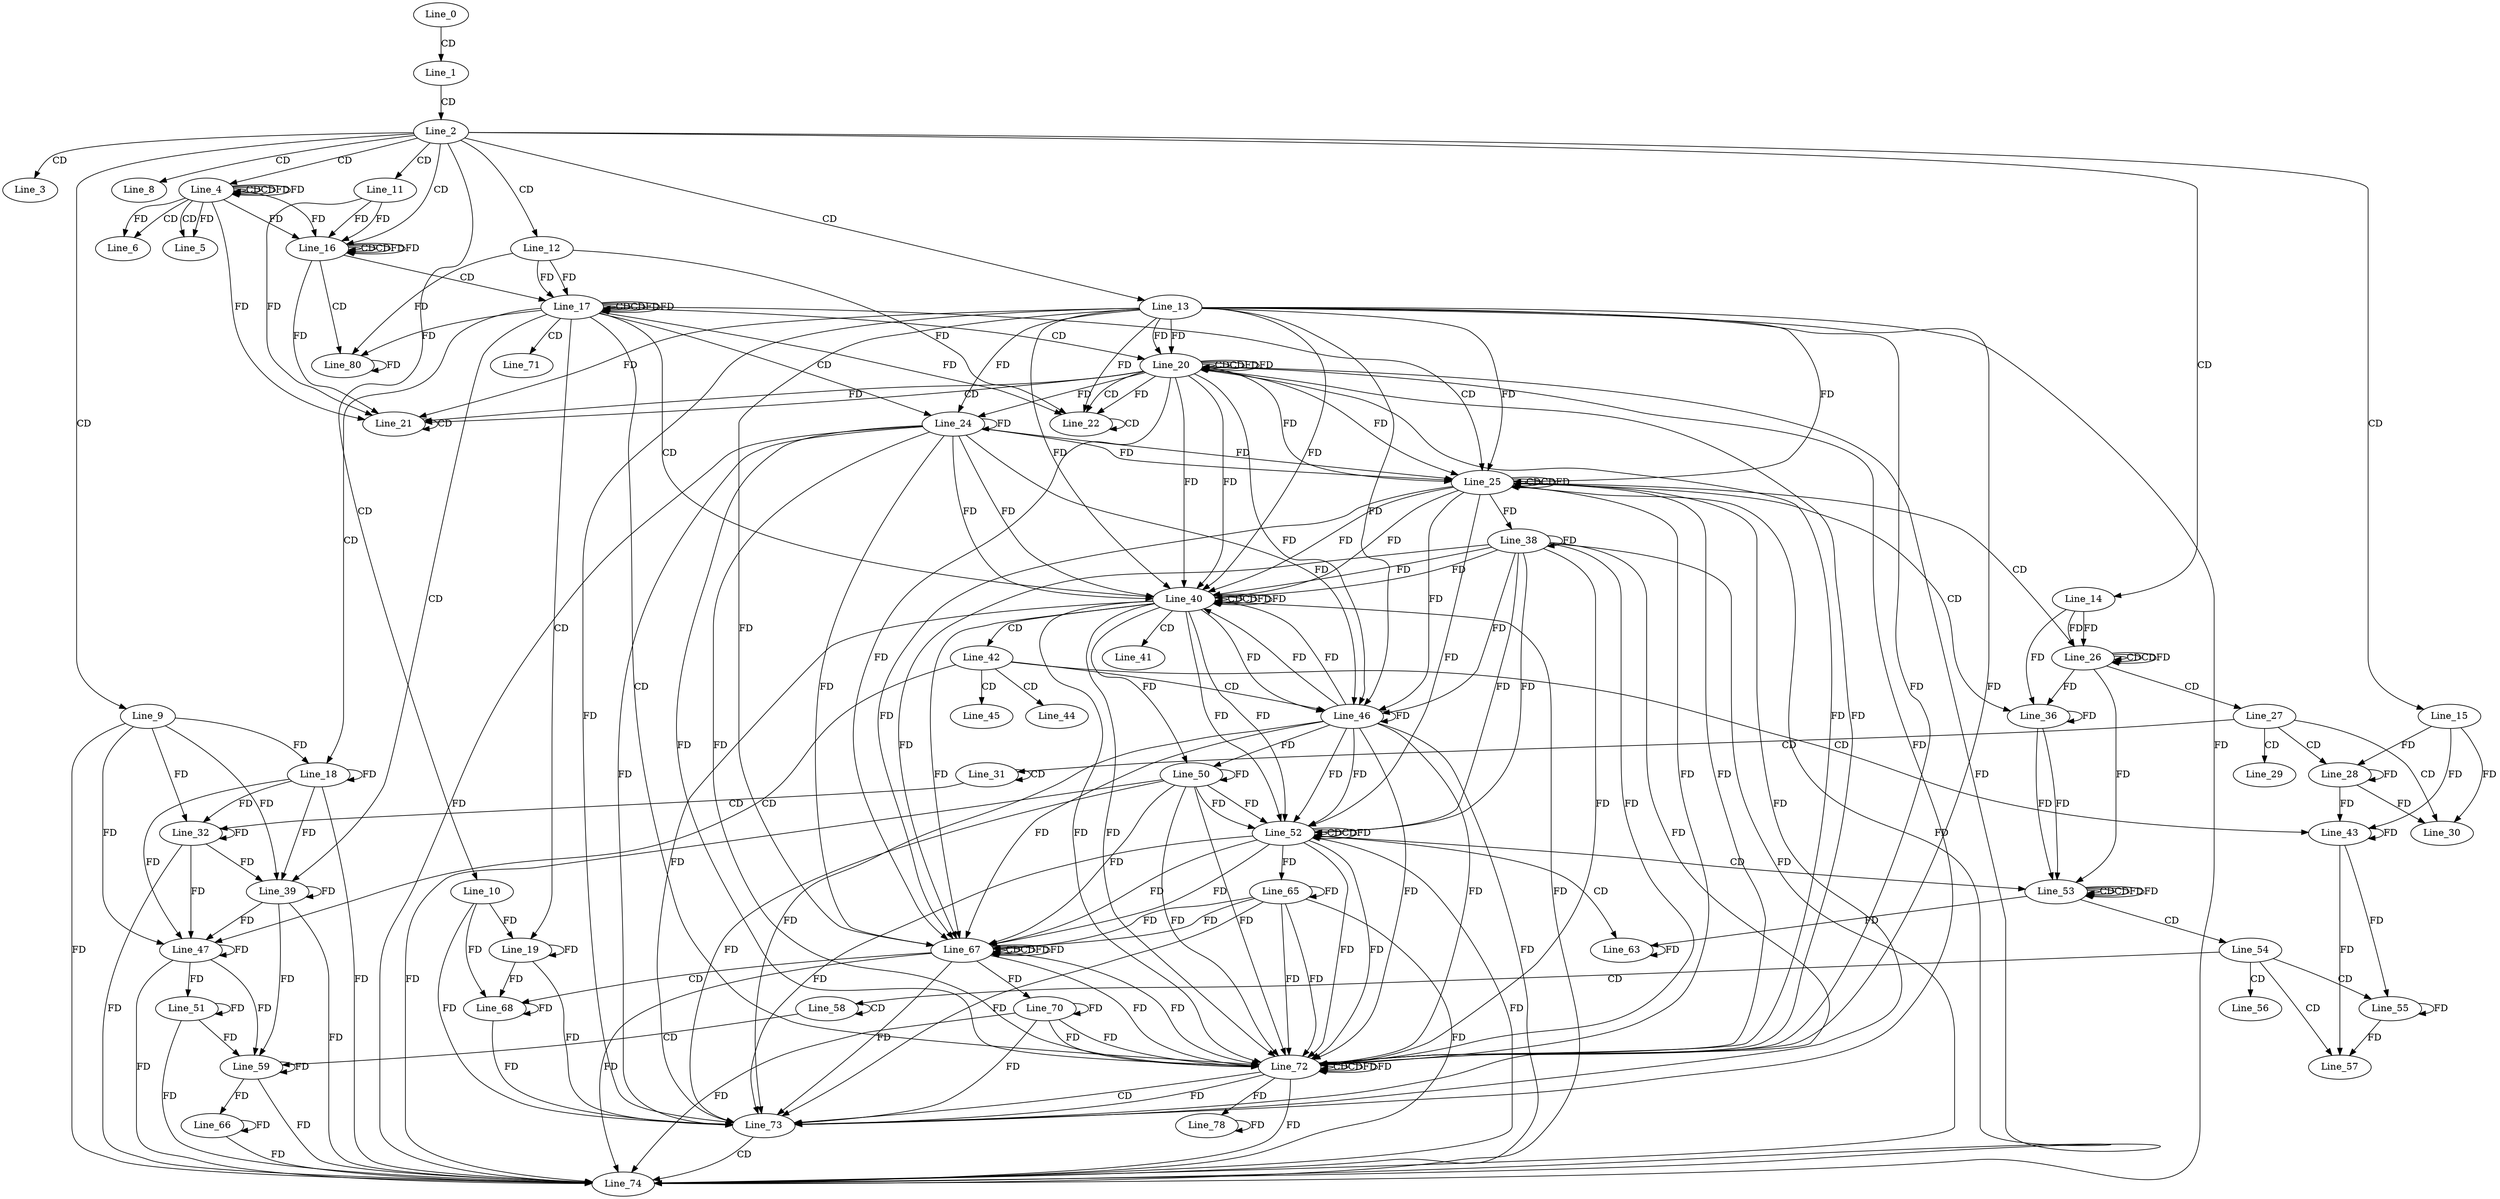 digraph G {
  Line_0;
  Line_1;
  Line_2;
  Line_3;
  Line_4;
  Line_4;
  Line_4;
  Line_5;
  Line_6;
  Line_8;
  Line_9;
  Line_10;
  Line_11;
  Line_12;
  Line_13;
  Line_14;
  Line_15;
  Line_16;
  Line_16;
  Line_16;
  Line_17;
  Line_17;
  Line_17;
  Line_18;
  Line_19;
  Line_20;
  Line_20;
  Line_20;
  Line_21;
  Line_21;
  Line_22;
  Line_22;
  Line_24;
  Line_25;
  Line_25;
  Line_25;
  Line_26;
  Line_26;
  Line_26;
  Line_27;
  Line_28;
  Line_29;
  Line_30;
  Line_31;
  Line_31;
  Line_32;
  Line_36;
  Line_38;
  Line_39;
  Line_40;
  Line_40;
  Line_40;
  Line_41;
  Line_42;
  Line_43;
  Line_44;
  Line_45;
  Line_46;
  Line_47;
  Line_50;
  Line_51;
  Line_52;
  Line_52;
  Line_52;
  Line_53;
  Line_53;
  Line_53;
  Line_54;
  Line_55;
  Line_56;
  Line_57;
  Line_58;
  Line_58;
  Line_59;
  Line_63;
  Line_65;
  Line_66;
  Line_67;
  Line_67;
  Line_67;
  Line_68;
  Line_70;
  Line_71;
  Line_72;
  Line_72;
  Line_72;
  Line_73;
  Line_73;
  Line_74;
  Line_74;
  Line_78;
  Line_80;
  Line_0 -> Line_1 [ label="CD" ];
  Line_1 -> Line_2 [ label="CD" ];
  Line_2 -> Line_3 [ label="CD" ];
  Line_2 -> Line_4 [ label="CD" ];
  Line_4 -> Line_4 [ label="CD" ];
  Line_4 -> Line_4 [ label="CD" ];
  Line_4 -> Line_4 [ label="FD" ];
  Line_4 -> Line_5 [ label="CD" ];
  Line_4 -> Line_5 [ label="FD" ];
  Line_4 -> Line_6 [ label="CD" ];
  Line_4 -> Line_6 [ label="FD" ];
  Line_2 -> Line_8 [ label="CD" ];
  Line_2 -> Line_9 [ label="CD" ];
  Line_2 -> Line_10 [ label="CD" ];
  Line_2 -> Line_11 [ label="CD" ];
  Line_2 -> Line_12 [ label="CD" ];
  Line_2 -> Line_13 [ label="CD" ];
  Line_2 -> Line_14 [ label="CD" ];
  Line_2 -> Line_15 [ label="CD" ];
  Line_2 -> Line_16 [ label="CD" ];
  Line_16 -> Line_16 [ label="CD" ];
  Line_4 -> Line_16 [ label="FD" ];
  Line_11 -> Line_16 [ label="FD" ];
  Line_16 -> Line_16 [ label="CD" ];
  Line_16 -> Line_16 [ label="FD" ];
  Line_4 -> Line_16 [ label="FD" ];
  Line_11 -> Line_16 [ label="FD" ];
  Line_16 -> Line_17 [ label="CD" ];
  Line_17 -> Line_17 [ label="CD" ];
  Line_12 -> Line_17 [ label="FD" ];
  Line_17 -> Line_17 [ label="CD" ];
  Line_17 -> Line_17 [ label="FD" ];
  Line_12 -> Line_17 [ label="FD" ];
  Line_17 -> Line_18 [ label="CD" ];
  Line_18 -> Line_18 [ label="FD" ];
  Line_9 -> Line_18 [ label="FD" ];
  Line_17 -> Line_19 [ label="CD" ];
  Line_19 -> Line_19 [ label="FD" ];
  Line_10 -> Line_19 [ label="FD" ];
  Line_17 -> Line_20 [ label="CD" ];
  Line_20 -> Line_20 [ label="CD" ];
  Line_13 -> Line_20 [ label="FD" ];
  Line_20 -> Line_20 [ label="CD" ];
  Line_20 -> Line_20 [ label="FD" ];
  Line_13 -> Line_20 [ label="FD" ];
  Line_20 -> Line_21 [ label="CD" ];
  Line_21 -> Line_21 [ label="CD" ];
  Line_16 -> Line_21 [ label="FD" ];
  Line_4 -> Line_21 [ label="FD" ];
  Line_11 -> Line_21 [ label="FD" ];
  Line_20 -> Line_21 [ label="FD" ];
  Line_13 -> Line_21 [ label="FD" ];
  Line_20 -> Line_22 [ label="CD" ];
  Line_22 -> Line_22 [ label="CD" ];
  Line_17 -> Line_22 [ label="FD" ];
  Line_12 -> Line_22 [ label="FD" ];
  Line_20 -> Line_22 [ label="FD" ];
  Line_13 -> Line_22 [ label="FD" ];
  Line_17 -> Line_24 [ label="CD" ];
  Line_20 -> Line_24 [ label="FD" ];
  Line_24 -> Line_24 [ label="FD" ];
  Line_13 -> Line_24 [ label="FD" ];
  Line_17 -> Line_25 [ label="CD" ];
  Line_25 -> Line_25 [ label="CD" ];
  Line_20 -> Line_25 [ label="FD" ];
  Line_24 -> Line_25 [ label="FD" ];
  Line_13 -> Line_25 [ label="FD" ];
  Line_25 -> Line_25 [ label="CD" ];
  Line_25 -> Line_25 [ label="FD" ];
  Line_20 -> Line_25 [ label="FD" ];
  Line_24 -> Line_25 [ label="FD" ];
  Line_13 -> Line_25 [ label="FD" ];
  Line_25 -> Line_26 [ label="CD" ];
  Line_26 -> Line_26 [ label="CD" ];
  Line_14 -> Line_26 [ label="FD" ];
  Line_26 -> Line_26 [ label="CD" ];
  Line_26 -> Line_26 [ label="FD" ];
  Line_14 -> Line_26 [ label="FD" ];
  Line_26 -> Line_27 [ label="CD" ];
  Line_27 -> Line_28 [ label="CD" ];
  Line_28 -> Line_28 [ label="FD" ];
  Line_15 -> Line_28 [ label="FD" ];
  Line_27 -> Line_29 [ label="CD" ];
  Line_27 -> Line_30 [ label="CD" ];
  Line_28 -> Line_30 [ label="FD" ];
  Line_15 -> Line_30 [ label="FD" ];
  Line_27 -> Line_31 [ label="CD" ];
  Line_31 -> Line_31 [ label="CD" ];
  Line_31 -> Line_32 [ label="CD" ];
  Line_32 -> Line_32 [ label="FD" ];
  Line_18 -> Line_32 [ label="FD" ];
  Line_9 -> Line_32 [ label="FD" ];
  Line_25 -> Line_36 [ label="CD" ];
  Line_26 -> Line_36 [ label="FD" ];
  Line_36 -> Line_36 [ label="FD" ];
  Line_14 -> Line_36 [ label="FD" ];
  Line_25 -> Line_38 [ label="FD" ];
  Line_38 -> Line_38 [ label="FD" ];
  Line_17 -> Line_39 [ label="CD" ];
  Line_32 -> Line_39 [ label="FD" ];
  Line_18 -> Line_39 [ label="FD" ];
  Line_39 -> Line_39 [ label="FD" ];
  Line_9 -> Line_39 [ label="FD" ];
  Line_17 -> Line_40 [ label="CD" ];
  Line_40 -> Line_40 [ label="CD" ];
  Line_25 -> Line_40 [ label="FD" ];
  Line_20 -> Line_40 [ label="FD" ];
  Line_24 -> Line_40 [ label="FD" ];
  Line_38 -> Line_40 [ label="FD" ];
  Line_13 -> Line_40 [ label="FD" ];
  Line_40 -> Line_40 [ label="CD" ];
  Line_40 -> Line_40 [ label="FD" ];
  Line_25 -> Line_40 [ label="FD" ];
  Line_20 -> Line_40 [ label="FD" ];
  Line_24 -> Line_40 [ label="FD" ];
  Line_38 -> Line_40 [ label="FD" ];
  Line_13 -> Line_40 [ label="FD" ];
  Line_40 -> Line_41 [ label="CD" ];
  Line_40 -> Line_42 [ label="CD" ];
  Line_42 -> Line_43 [ label="CD" ];
  Line_43 -> Line_43 [ label="FD" ];
  Line_28 -> Line_43 [ label="FD" ];
  Line_15 -> Line_43 [ label="FD" ];
  Line_42 -> Line_44 [ label="CD" ];
  Line_42 -> Line_45 [ label="CD" ];
  Line_42 -> Line_46 [ label="CD" ];
  Line_40 -> Line_46 [ label="FD" ];
  Line_46 -> Line_46 [ label="FD" ];
  Line_25 -> Line_46 [ label="FD" ];
  Line_20 -> Line_46 [ label="FD" ];
  Line_24 -> Line_46 [ label="FD" ];
  Line_38 -> Line_46 [ label="FD" ];
  Line_13 -> Line_46 [ label="FD" ];
  Line_42 -> Line_47 [ label="CD" ];
  Line_47 -> Line_47 [ label="FD" ];
  Line_32 -> Line_47 [ label="FD" ];
  Line_18 -> Line_47 [ label="FD" ];
  Line_39 -> Line_47 [ label="FD" ];
  Line_9 -> Line_47 [ label="FD" ];
  Line_40 -> Line_50 [ label="FD" ];
  Line_46 -> Line_50 [ label="FD" ];
  Line_50 -> Line_50 [ label="FD" ];
  Line_47 -> Line_51 [ label="FD" ];
  Line_51 -> Line_51 [ label="FD" ];
  Line_52 -> Line_52 [ label="CD" ];
  Line_40 -> Line_52 [ label="FD" ];
  Line_46 -> Line_52 [ label="FD" ];
  Line_25 -> Line_52 [ label="FD" ];
  Line_38 -> Line_52 [ label="FD" ];
  Line_50 -> Line_52 [ label="FD" ];
  Line_52 -> Line_52 [ label="CD" ];
  Line_52 -> Line_52 [ label="FD" ];
  Line_40 -> Line_52 [ label="FD" ];
  Line_46 -> Line_52 [ label="FD" ];
  Line_38 -> Line_52 [ label="FD" ];
  Line_50 -> Line_52 [ label="FD" ];
  Line_52 -> Line_53 [ label="CD" ];
  Line_53 -> Line_53 [ label="CD" ];
  Line_26 -> Line_53 [ label="FD" ];
  Line_36 -> Line_53 [ label="FD" ];
  Line_53 -> Line_53 [ label="CD" ];
  Line_53 -> Line_53 [ label="FD" ];
  Line_36 -> Line_53 [ label="FD" ];
  Line_53 -> Line_54 [ label="CD" ];
  Line_54 -> Line_55 [ label="CD" ];
  Line_55 -> Line_55 [ label="FD" ];
  Line_43 -> Line_55 [ label="FD" ];
  Line_54 -> Line_56 [ label="CD" ];
  Line_54 -> Line_57 [ label="CD" ];
  Line_55 -> Line_57 [ label="FD" ];
  Line_43 -> Line_57 [ label="FD" ];
  Line_54 -> Line_58 [ label="CD" ];
  Line_58 -> Line_58 [ label="CD" ];
  Line_58 -> Line_59 [ label="CD" ];
  Line_59 -> Line_59 [ label="FD" ];
  Line_47 -> Line_59 [ label="FD" ];
  Line_39 -> Line_59 [ label="FD" ];
  Line_51 -> Line_59 [ label="FD" ];
  Line_52 -> Line_63 [ label="CD" ];
  Line_53 -> Line_63 [ label="FD" ];
  Line_63 -> Line_63 [ label="FD" ];
  Line_52 -> Line_65 [ label="FD" ];
  Line_65 -> Line_65 [ label="FD" ];
  Line_59 -> Line_66 [ label="FD" ];
  Line_66 -> Line_66 [ label="FD" ];
  Line_67 -> Line_67 [ label="CD" ];
  Line_52 -> Line_67 [ label="FD" ];
  Line_65 -> Line_67 [ label="FD" ];
  Line_67 -> Line_67 [ label="CD" ];
  Line_67 -> Line_67 [ label="FD" ];
  Line_52 -> Line_67 [ label="FD" ];
  Line_40 -> Line_67 [ label="FD" ];
  Line_46 -> Line_67 [ label="FD" ];
  Line_25 -> Line_67 [ label="FD" ];
  Line_20 -> Line_67 [ label="FD" ];
  Line_24 -> Line_67 [ label="FD" ];
  Line_38 -> Line_67 [ label="FD" ];
  Line_50 -> Line_67 [ label="FD" ];
  Line_65 -> Line_67 [ label="FD" ];
  Line_13 -> Line_67 [ label="FD" ];
  Line_67 -> Line_68 [ label="CD" ];
  Line_68 -> Line_68 [ label="FD" ];
  Line_19 -> Line_68 [ label="FD" ];
  Line_10 -> Line_68 [ label="FD" ];
  Line_67 -> Line_70 [ label="FD" ];
  Line_70 -> Line_70 [ label="FD" ];
  Line_17 -> Line_71 [ label="CD" ];
  Line_17 -> Line_72 [ label="CD" ];
  Line_72 -> Line_72 [ label="CD" ];
  Line_67 -> Line_72 [ label="FD" ];
  Line_52 -> Line_72 [ label="FD" ];
  Line_40 -> Line_72 [ label="FD" ];
  Line_46 -> Line_72 [ label="FD" ];
  Line_25 -> Line_72 [ label="FD" ];
  Line_20 -> Line_72 [ label="FD" ];
  Line_24 -> Line_72 [ label="FD" ];
  Line_38 -> Line_72 [ label="FD" ];
  Line_50 -> Line_72 [ label="FD" ];
  Line_65 -> Line_72 [ label="FD" ];
  Line_70 -> Line_72 [ label="FD" ];
  Line_13 -> Line_72 [ label="FD" ];
  Line_72 -> Line_72 [ label="CD" ];
  Line_72 -> Line_72 [ label="FD" ];
  Line_67 -> Line_72 [ label="FD" ];
  Line_52 -> Line_72 [ label="FD" ];
  Line_40 -> Line_72 [ label="FD" ];
  Line_46 -> Line_72 [ label="FD" ];
  Line_25 -> Line_72 [ label="FD" ];
  Line_20 -> Line_72 [ label="FD" ];
  Line_24 -> Line_72 [ label="FD" ];
  Line_38 -> Line_72 [ label="FD" ];
  Line_50 -> Line_72 [ label="FD" ];
  Line_65 -> Line_72 [ label="FD" ];
  Line_70 -> Line_72 [ label="FD" ];
  Line_13 -> Line_72 [ label="FD" ];
  Line_72 -> Line_73 [ label="CD" ];
  Line_68 -> Line_73 [ label="FD" ];
  Line_19 -> Line_73 [ label="FD" ];
  Line_10 -> Line_73 [ label="FD" ];
  Line_72 -> Line_73 [ label="FD" ];
  Line_67 -> Line_73 [ label="FD" ];
  Line_52 -> Line_73 [ label="FD" ];
  Line_40 -> Line_73 [ label="FD" ];
  Line_46 -> Line_73 [ label="FD" ];
  Line_25 -> Line_73 [ label="FD" ];
  Line_20 -> Line_73 [ label="FD" ];
  Line_24 -> Line_73 [ label="FD" ];
  Line_38 -> Line_73 [ label="FD" ];
  Line_50 -> Line_73 [ label="FD" ];
  Line_65 -> Line_73 [ label="FD" ];
  Line_70 -> Line_73 [ label="FD" ];
  Line_13 -> Line_73 [ label="FD" ];
  Line_73 -> Line_74 [ label="CD" ];
  Line_72 -> Line_74 [ label="FD" ];
  Line_67 -> Line_74 [ label="FD" ];
  Line_52 -> Line_74 [ label="FD" ];
  Line_40 -> Line_74 [ label="FD" ];
  Line_46 -> Line_74 [ label="FD" ];
  Line_25 -> Line_74 [ label="FD" ];
  Line_20 -> Line_74 [ label="FD" ];
  Line_24 -> Line_74 [ label="FD" ];
  Line_38 -> Line_74 [ label="FD" ];
  Line_50 -> Line_74 [ label="FD" ];
  Line_65 -> Line_74 [ label="FD" ];
  Line_70 -> Line_74 [ label="FD" ];
  Line_13 -> Line_74 [ label="FD" ];
  Line_59 -> Line_74 [ label="FD" ];
  Line_47 -> Line_74 [ label="FD" ];
  Line_32 -> Line_74 [ label="FD" ];
  Line_18 -> Line_74 [ label="FD" ];
  Line_39 -> Line_74 [ label="FD" ];
  Line_51 -> Line_74 [ label="FD" ];
  Line_66 -> Line_74 [ label="FD" ];
  Line_9 -> Line_74 [ label="FD" ];
  Line_72 -> Line_78 [ label="FD" ];
  Line_78 -> Line_78 [ label="FD" ];
  Line_16 -> Line_80 [ label="CD" ];
  Line_17 -> Line_80 [ label="FD" ];
  Line_80 -> Line_80 [ label="FD" ];
  Line_12 -> Line_80 [ label="FD" ];
  Line_4 -> Line_4 [ label="FD" ];
  Line_16 -> Line_16 [ label="FD" ];
  Line_17 -> Line_17 [ label="FD" ];
  Line_20 -> Line_20 [ label="FD" ];
  Line_40 -> Line_40 [ label="FD" ];
  Line_46 -> Line_40 [ label="FD" ];
  Line_46 -> Line_40 [ label="FD" ];
  Line_53 -> Line_53 [ label="FD" ];
  Line_67 -> Line_67 [ label="FD" ];
  Line_72 -> Line_72 [ label="FD" ];
}
